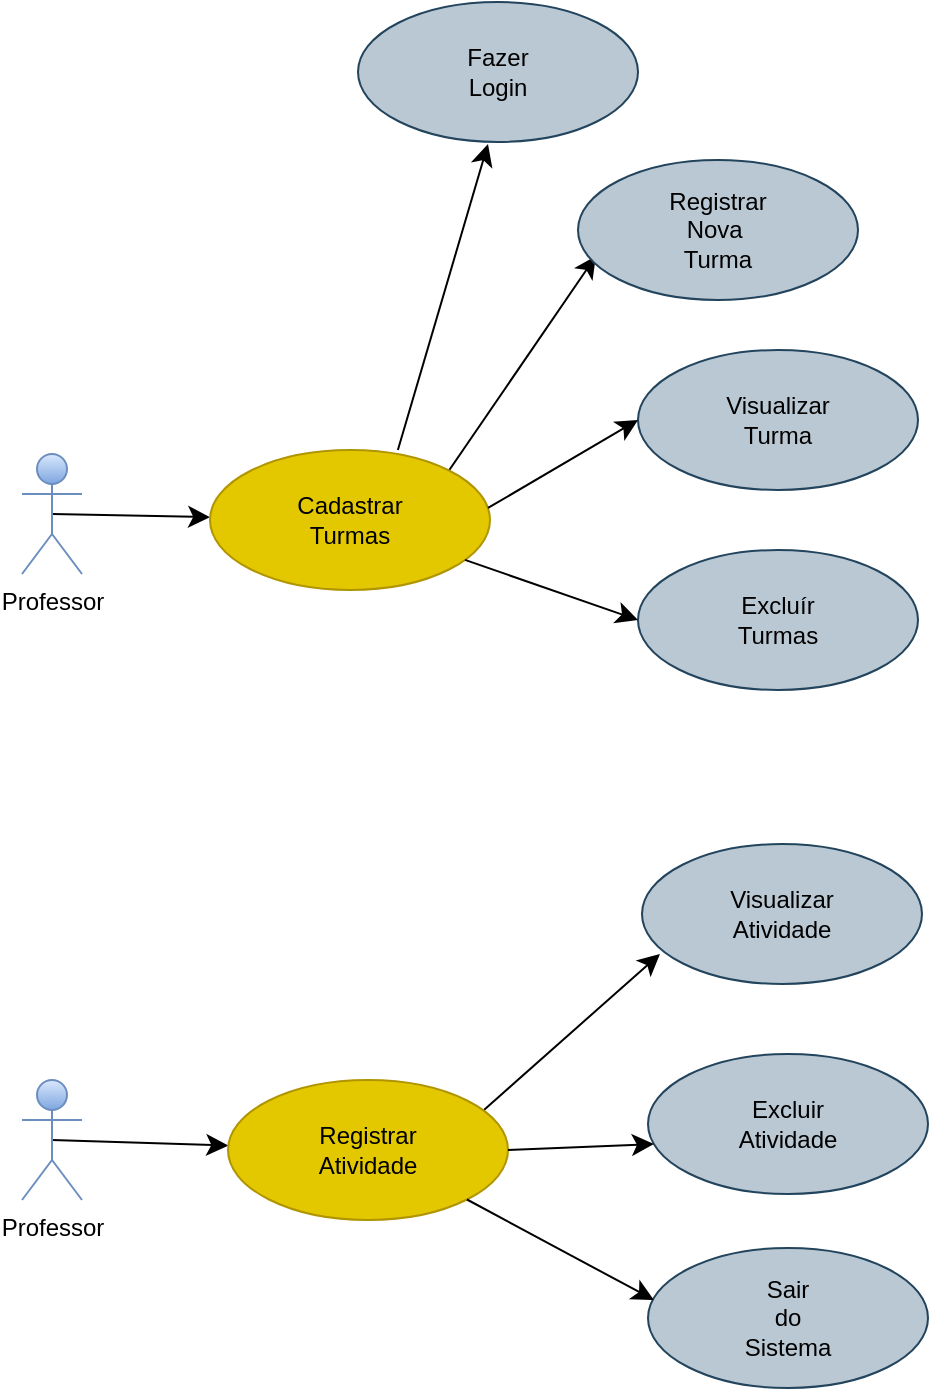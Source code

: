 <mxfile version="24.7.16" pages="2">
  <diagram name="caso de uso" id="5NJ6ZXCbGe2JpgTtU5VX">
    <mxGraphModel dx="1834" dy="1230" grid="0" gridSize="10" guides="1" tooltips="1" connect="1" arrows="1" fold="1" page="0" pageScale="1" pageWidth="827" pageHeight="1169" math="0" shadow="0">
      <root>
        <mxCell id="0" />
        <mxCell id="1" parent="0" />
        <mxCell id="PoRYr9aRWCoXE0JgbgKb-3" style="edgeStyle=none;curved=1;rounded=0;orthogonalLoop=1;jettySize=auto;html=1;exitX=0.5;exitY=0.5;exitDx=0;exitDy=0;exitPerimeter=0;fontSize=12;startSize=8;endSize=8;" edge="1" parent="1" source="PoRYr9aRWCoXE0JgbgKb-1" target="PoRYr9aRWCoXE0JgbgKb-4">
          <mxGeometry relative="1" as="geometry">
            <mxPoint x="82" y="6" as="targetPoint" />
          </mxGeometry>
        </mxCell>
        <mxCell id="PoRYr9aRWCoXE0JgbgKb-1" value="Professor" style="shape=umlActor;verticalLabelPosition=bottom;verticalAlign=top;html=1;fillColor=#dae8fc;strokeColor=#6c8ebf;gradientColor=#7ea6e0;" vertex="1" parent="1">
          <mxGeometry x="-67" y="-24" width="30" height="60" as="geometry" />
        </mxCell>
        <mxCell id="PoRYr9aRWCoXE0JgbgKb-5" style="edgeStyle=none;curved=1;rounded=0;orthogonalLoop=1;jettySize=auto;html=1;fontSize=12;startSize=8;endSize=8;entryX=0.064;entryY=0.686;entryDx=0;entryDy=0;entryPerimeter=0;exitX=1;exitY=0;exitDx=0;exitDy=0;" edge="1" parent="1" source="PoRYr9aRWCoXE0JgbgKb-4" target="PoRYr9aRWCoXE0JgbgKb-6">
          <mxGeometry relative="1" as="geometry">
            <mxPoint x="213" y="-73" as="targetPoint" />
            <mxPoint x="149" y="-20" as="sourcePoint" />
          </mxGeometry>
        </mxCell>
        <mxCell id="PoRYr9aRWCoXE0JgbgKb-4" value="&lt;div&gt;Cadastrar&lt;/div&gt;&lt;div&gt;Turmas&lt;/div&gt;" style="ellipse;whiteSpace=wrap;html=1;fillColor=#e3c800;strokeColor=#B09500;fontColor=#000000;" vertex="1" parent="1">
          <mxGeometry x="27" y="-26" width="140" height="70" as="geometry" />
        </mxCell>
        <mxCell id="PoRYr9aRWCoXE0JgbgKb-6" value="Registrar&lt;div&gt;Nova&amp;nbsp;&lt;/div&gt;&lt;div&gt;Turma&lt;/div&gt;" style="ellipse;whiteSpace=wrap;html=1;fillColor=#bac8d3;strokeColor=#23445d;" vertex="1" parent="1">
          <mxGeometry x="211" y="-171" width="140" height="70" as="geometry" />
        </mxCell>
        <mxCell id="PoRYr9aRWCoXE0JgbgKb-8" value="Visualizar&lt;div&gt;Turma&lt;/div&gt;" style="ellipse;whiteSpace=wrap;html=1;fillColor=#bac8d3;strokeColor=#23445d;" vertex="1" parent="1">
          <mxGeometry x="241" y="-76" width="140" height="70" as="geometry" />
        </mxCell>
        <mxCell id="PoRYr9aRWCoXE0JgbgKb-10" style="edgeStyle=none;curved=1;rounded=0;orthogonalLoop=1;jettySize=auto;html=1;fontSize=12;startSize=8;endSize=8;entryX=0;entryY=0.5;entryDx=0;entryDy=0;exitX=0.993;exitY=0.414;exitDx=0;exitDy=0;exitPerimeter=0;" edge="1" parent="1" source="PoRYr9aRWCoXE0JgbgKb-4" target="PoRYr9aRWCoXE0JgbgKb-8">
          <mxGeometry relative="1" as="geometry">
            <mxPoint x="215" y="9" as="targetPoint" />
            <mxPoint x="171" y="3" as="sourcePoint" />
          </mxGeometry>
        </mxCell>
        <mxCell id="PoRYr9aRWCoXE0JgbgKb-11" value="Excluír&lt;div&gt;Turmas&lt;/div&gt;" style="ellipse;whiteSpace=wrap;html=1;fillColor=#bac8d3;strokeColor=#23445d;" vertex="1" parent="1">
          <mxGeometry x="241" y="24" width="140" height="70" as="geometry" />
        </mxCell>
        <mxCell id="PoRYr9aRWCoXE0JgbgKb-12" style="edgeStyle=none;curved=1;rounded=0;orthogonalLoop=1;jettySize=auto;html=1;fontSize=12;startSize=8;endSize=8;entryX=0;entryY=0.5;entryDx=0;entryDy=0;" edge="1" parent="1" source="PoRYr9aRWCoXE0JgbgKb-4" target="PoRYr9aRWCoXE0JgbgKb-11">
          <mxGeometry relative="1" as="geometry">
            <mxPoint x="202" y="81" as="targetPoint" />
            <mxPoint x="150" y="83" as="sourcePoint" />
          </mxGeometry>
        </mxCell>
        <mxCell id="PoRYr9aRWCoXE0JgbgKb-13" style="edgeStyle=none;curved=1;rounded=0;orthogonalLoop=1;jettySize=auto;html=1;exitX=0.5;exitY=0.5;exitDx=0;exitDy=0;exitPerimeter=0;fontSize=12;startSize=8;endSize=8;" edge="1" source="PoRYr9aRWCoXE0JgbgKb-14" target="PoRYr9aRWCoXE0JgbgKb-16" parent="1">
          <mxGeometry relative="1" as="geometry">
            <mxPoint x="82" y="319" as="targetPoint" />
          </mxGeometry>
        </mxCell>
        <mxCell id="PoRYr9aRWCoXE0JgbgKb-14" value="Professor" style="shape=umlActor;verticalLabelPosition=bottom;verticalAlign=top;html=1;fillColor=#dae8fc;strokeColor=#6c8ebf;gradientColor=#7ea6e0;" vertex="1" parent="1">
          <mxGeometry x="-67" y="289" width="30" height="60" as="geometry" />
        </mxCell>
        <mxCell id="PoRYr9aRWCoXE0JgbgKb-15" style="edgeStyle=none;curved=1;rounded=0;orthogonalLoop=1;jettySize=auto;html=1;exitX=0.914;exitY=0.214;exitDx=0;exitDy=0;fontSize=12;startSize=8;endSize=8;exitPerimeter=0;entryX=0.064;entryY=0.786;entryDx=0;entryDy=0;entryPerimeter=0;" edge="1" source="PoRYr9aRWCoXE0JgbgKb-16" target="PoRYr9aRWCoXE0JgbgKb-17" parent="1">
          <mxGeometry relative="1" as="geometry">
            <mxPoint x="228" y="216" as="targetPoint" />
          </mxGeometry>
        </mxCell>
        <mxCell id="PoRYr9aRWCoXE0JgbgKb-16" value="Registrar&lt;div&gt;Atividade&lt;/div&gt;" style="ellipse;whiteSpace=wrap;html=1;fillColor=#e3c800;strokeColor=#B09500;fontColor=#000000;" vertex="1" parent="1">
          <mxGeometry x="36" y="289" width="140" height="70" as="geometry" />
        </mxCell>
        <mxCell id="PoRYr9aRWCoXE0JgbgKb-17" value="Visualizar&lt;div&gt;Atividade&lt;/div&gt;" style="ellipse;whiteSpace=wrap;html=1;fillColor=#bac8d3;strokeColor=#23445d;" vertex="1" parent="1">
          <mxGeometry x="243" y="171" width="140" height="70" as="geometry" />
        </mxCell>
        <mxCell id="PoRYr9aRWCoXE0JgbgKb-18" value="Excluir&lt;div&gt;Atividade&lt;/div&gt;" style="ellipse;whiteSpace=wrap;html=1;fillColor=#bac8d3;strokeColor=#23445d;" vertex="1" parent="1">
          <mxGeometry x="246" y="276" width="140" height="70" as="geometry" />
        </mxCell>
        <mxCell id="PoRYr9aRWCoXE0JgbgKb-19" style="edgeStyle=none;curved=1;rounded=0;orthogonalLoop=1;jettySize=auto;html=1;fontSize=12;startSize=8;endSize=8;entryX=0.021;entryY=0.643;entryDx=0;entryDy=0;exitX=1;exitY=0.5;exitDx=0;exitDy=0;entryPerimeter=0;" edge="1" source="PoRYr9aRWCoXE0JgbgKb-16" target="PoRYr9aRWCoXE0JgbgKb-18" parent="1">
          <mxGeometry relative="1" as="geometry">
            <mxPoint x="201" y="360" as="targetPoint" />
            <mxPoint x="153" y="382" as="sourcePoint" />
          </mxGeometry>
        </mxCell>
        <mxCell id="PoRYr9aRWCoXE0JgbgKb-20" value="Sair&lt;div&gt;do&lt;/div&gt;&lt;div&gt;Sistema&lt;/div&gt;" style="ellipse;whiteSpace=wrap;html=1;fillColor=#bac8d3;strokeColor=#23445d;" vertex="1" parent="1">
          <mxGeometry x="246" y="373" width="140" height="70" as="geometry" />
        </mxCell>
        <mxCell id="PoRYr9aRWCoXE0JgbgKb-21" style="edgeStyle=none;curved=1;rounded=0;orthogonalLoop=1;jettySize=auto;html=1;fontSize=12;startSize=8;endSize=8;exitX=1;exitY=1;exitDx=0;exitDy=0;entryX=0.021;entryY=0.371;entryDx=0;entryDy=0;entryPerimeter=0;" edge="1" source="PoRYr9aRWCoXE0JgbgKb-16" target="PoRYr9aRWCoXE0JgbgKb-20" parent="1">
          <mxGeometry relative="1" as="geometry">
            <mxPoint x="202" y="394" as="targetPoint" />
            <mxPoint x="150" y="396" as="sourcePoint" />
          </mxGeometry>
        </mxCell>
        <mxCell id="PoRYr9aRWCoXE0JgbgKb-22" style="edgeStyle=none;curved=1;rounded=0;orthogonalLoop=1;jettySize=auto;html=1;entryX=0;entryY=0.5;entryDx=0;entryDy=0;fontSize=12;startSize=8;endSize=8;" edge="1" parent="1" source="PoRYr9aRWCoXE0JgbgKb-8" target="PoRYr9aRWCoXE0JgbgKb-8">
          <mxGeometry relative="1" as="geometry" />
        </mxCell>
        <mxCell id="PoRYr9aRWCoXE0JgbgKb-23" style="edgeStyle=none;curved=1;rounded=0;orthogonalLoop=1;jettySize=auto;html=1;exitX=0.671;exitY=0;exitDx=0;exitDy=0;fontSize=12;startSize=8;endSize=8;exitPerimeter=0;" edge="1" parent="1" source="PoRYr9aRWCoXE0JgbgKb-4">
          <mxGeometry relative="1" as="geometry">
            <mxPoint x="166" y="-179" as="targetPoint" />
            <mxPoint x="103" y="-26" as="sourcePoint" />
          </mxGeometry>
        </mxCell>
        <mxCell id="PoRYr9aRWCoXE0JgbgKb-24" value="Fazer&lt;div&gt;Login&lt;/div&gt;" style="ellipse;whiteSpace=wrap;html=1;fillColor=#bac8d3;strokeColor=#23445d;" vertex="1" parent="1">
          <mxGeometry x="101" y="-250" width="140" height="70" as="geometry" />
        </mxCell>
      </root>
    </mxGraphModel>
  </diagram>
  <diagram id="EVrhEGA4MUcICLM4C92R" name="Página-2">
    <mxGraphModel dx="2234" dy="1230" grid="0" gridSize="10" guides="1" tooltips="1" connect="1" arrows="1" fold="1" page="0" pageScale="1" pageWidth="827" pageHeight="1169" math="0" shadow="0">
      <root>
        <mxCell id="0" />
        <mxCell id="1" parent="0" />
        <mxCell id="KfTfs4Kx2nCRbpJPHMkt-2" value="" style="endArrow=classic;html=1;rounded=0;fontSize=12;startSize=8;endSize=8;curved=1;exitX=0.25;exitY=1;exitDx=0;exitDy=0;entryX=0.98;entryY=0.358;entryDx=0;entryDy=0;entryPerimeter=0;" edge="1" parent="1" source="KfTfs4Kx2nCRbpJPHMkt-7" target="KfTfs4Kx2nCRbpJPHMkt-11">
          <mxGeometry width="50" height="50" relative="1" as="geometry">
            <mxPoint x="-321" y="-91.02" as="sourcePoint" />
            <mxPoint x="-414" y="-19" as="targetPoint" />
          </mxGeometry>
        </mxCell>
        <mxCell id="KfTfs4Kx2nCRbpJPHMkt-4" value="nome" style="strokeWidth=2;html=1;shape=mxgraph.flowchart.start_1;whiteSpace=wrap;fillColor=#f5f5f5;gradientColor=#b3b3b3;strokeColor=#666666;" vertex="1" parent="1">
          <mxGeometry x="-462" y="-16" width="100" height="60" as="geometry" />
        </mxCell>
        <mxCell id="KfTfs4Kx2nCRbpJPHMkt-5" value="e-mail" style="strokeWidth=2;html=1;shape=mxgraph.flowchart.start_1;whiteSpace=wrap;fillColor=#f5f5f5;gradientColor=#b3b3b3;strokeColor=#666666;" vertex="1" parent="1">
          <mxGeometry x="-367" y="44" width="100" height="60" as="geometry" />
        </mxCell>
        <mxCell id="KfTfs4Kx2nCRbpJPHMkt-6" value="" style="endArrow=classic;html=1;rounded=0;fontSize=12;startSize=8;endSize=8;curved=1;entryX=0.71;entryY=0.017;entryDx=0;entryDy=0;entryPerimeter=0;exitX=0.408;exitY=1;exitDx=0;exitDy=0;exitPerimeter=0;" edge="1" parent="1" source="KfTfs4Kx2nCRbpJPHMkt-7" target="KfTfs4Kx2nCRbpJPHMkt-4">
          <mxGeometry width="50" height="50" relative="1" as="geometry">
            <mxPoint x="-305" y="-86" as="sourcePoint" />
            <mxPoint x="-370" as="targetPoint" />
          </mxGeometry>
        </mxCell>
        <mxCell id="KfTfs4Kx2nCRbpJPHMkt-13" style="edgeStyle=none;curved=1;rounded=0;orthogonalLoop=1;jettySize=auto;html=1;exitX=1;exitY=0.575;exitDx=0;exitDy=0;fontSize=12;startSize=8;endSize=8;exitPerimeter=0;" edge="1" parent="1" source="KfTfs4Kx2nCRbpJPHMkt-7" target="KfTfs4Kx2nCRbpJPHMkt-14">
          <mxGeometry relative="1" as="geometry">
            <mxPoint x="-162" y="-130" as="targetPoint" />
          </mxGeometry>
        </mxCell>
        <mxCell id="KfTfs4Kx2nCRbpJPHMkt-7" value="Professor" style="rounded=0;whiteSpace=wrap;html=1;fillColor=#dae8fc;gradientColor=#7ea6e0;strokeColor=#6c8ebf;" vertex="1" parent="1">
          <mxGeometry x="-370" y="-160" width="120" height="60" as="geometry" />
        </mxCell>
        <mxCell id="KfTfs4Kx2nCRbpJPHMkt-8" value="" style="endArrow=classic;html=1;rounded=0;fontSize=12;startSize=8;endSize=8;curved=1;entryX=0.5;entryY=0;entryDx=0;entryDy=0;entryPerimeter=0;exitX=0.5;exitY=1;exitDx=0;exitDy=0;" edge="1" parent="1" source="KfTfs4Kx2nCRbpJPHMkt-7" target="KfTfs4Kx2nCRbpJPHMkt-5">
          <mxGeometry width="50" height="50" relative="1" as="geometry">
            <mxPoint x="-255" y="-87" as="sourcePoint" />
            <mxPoint x="-261" y="6" as="targetPoint" />
          </mxGeometry>
        </mxCell>
        <mxCell id="KfTfs4Kx2nCRbpJPHMkt-9" value="senha" style="strokeWidth=2;html=1;shape=mxgraph.flowchart.start_1;whiteSpace=wrap;fillColor=#f5f5f5;gradientColor=#b3b3b3;strokeColor=#666666;" vertex="1" parent="1">
          <mxGeometry x="-265" y="13" width="100" height="60" as="geometry" />
        </mxCell>
        <mxCell id="KfTfs4Kx2nCRbpJPHMkt-10" value="" style="endArrow=classic;html=1;rounded=0;fontSize=12;startSize=8;endSize=8;curved=1;exitX=0.675;exitY=1.017;exitDx=0;exitDy=0;exitPerimeter=0;" edge="1" parent="1" source="KfTfs4Kx2nCRbpJPHMkt-7" target="KfTfs4Kx2nCRbpJPHMkt-9">
          <mxGeometry width="50" height="50" relative="1" as="geometry">
            <mxPoint x="-270" y="-97" as="sourcePoint" />
            <mxPoint x="-181" y="10" as="targetPoint" />
          </mxGeometry>
        </mxCell>
        <mxCell id="KfTfs4Kx2nCRbpJPHMkt-11" value="id professor" style="ellipse;whiteSpace=wrap;html=1;align=center;fontStyle=4;fillColor=#d5e8d4;gradientColor=#97d077;strokeColor=#82b366;" vertex="1" parent="1">
          <mxGeometry x="-526" y="-94" width="100" height="67" as="geometry" />
        </mxCell>
        <mxCell id="KfTfs4Kx2nCRbpJPHMkt-21" style="edgeStyle=none;curved=1;rounded=0;orthogonalLoop=1;jettySize=auto;html=1;exitX=0.2;exitY=0.967;exitDx=0;exitDy=0;entryX=1;entryY=0;entryDx=0;entryDy=0;fontSize=12;startSize=8;endSize=8;exitPerimeter=0;" edge="1" parent="1" source="KfTfs4Kx2nCRbpJPHMkt-12" target="KfTfs4Kx2nCRbpJPHMkt-16">
          <mxGeometry relative="1" as="geometry" />
        </mxCell>
        <mxCell id="KfTfs4Kx2nCRbpJPHMkt-32" style="edgeStyle=none;curved=1;rounded=0;orthogonalLoop=1;jettySize=auto;html=1;exitX=1;exitY=0.5;exitDx=0;exitDy=0;fontSize=12;startSize=8;endSize=8;" edge="1" parent="1" source="KfTfs4Kx2nCRbpJPHMkt-12">
          <mxGeometry relative="1" as="geometry">
            <mxPoint x="252" y="-124" as="targetPoint" />
          </mxGeometry>
        </mxCell>
        <mxCell id="KfTfs4Kx2nCRbpJPHMkt-12" value="Turma" style="rounded=0;whiteSpace=wrap;html=1;fillColor=#dae8fc;gradientColor=#7ea6e0;strokeColor=#6c8ebf;" vertex="1" parent="1">
          <mxGeometry x="-16" y="-154" width="130" height="60" as="geometry" />
        </mxCell>
        <mxCell id="KfTfs4Kx2nCRbpJPHMkt-14" value="possui" style="strokeWidth=2;html=1;shape=mxgraph.flowchart.decision;whiteSpace=wrap;fillColor=#ffcd28;gradientColor=#ffa500;strokeColor=#d79b00;" vertex="1" parent="1">
          <mxGeometry x="-162" y="-158" width="67" height="69" as="geometry" />
        </mxCell>
        <mxCell id="KfTfs4Kx2nCRbpJPHMkt-16" value="id_turma" style="ellipse;whiteSpace=wrap;html=1;align=center;fontStyle=4;fillColor=#d5e8d4;gradientColor=#97d077;strokeColor=#82b366;" vertex="1" parent="1">
          <mxGeometry x="-106" y="-51" width="100" height="67" as="geometry" />
        </mxCell>
        <mxCell id="KfTfs4Kx2nCRbpJPHMkt-17" value="nome_turma" style="strokeWidth=2;html=1;shape=mxgraph.flowchart.start_1;whiteSpace=wrap;fillColor=#f5f5f5;gradientColor=#b3b3b3;strokeColor=#666666;" vertex="1" parent="1">
          <mxGeometry x="-51" y="34" width="100" height="60" as="geometry" />
        </mxCell>
        <mxCell id="KfTfs4Kx2nCRbpJPHMkt-18" value="Ano" style="strokeWidth=2;html=1;shape=mxgraph.flowchart.start_1;whiteSpace=wrap;fillColor=#f5f5f5;gradientColor=#b3b3b3;strokeColor=#666666;" vertex="1" parent="1">
          <mxGeometry x="71" y="38" width="100" height="60" as="geometry" />
        </mxCell>
        <mxCell id="KfTfs4Kx2nCRbpJPHMkt-19" style="edgeStyle=none;curved=1;rounded=0;orthogonalLoop=1;jettySize=auto;html=1;exitX=1;exitY=0.5;exitDx=0;exitDy=0;exitPerimeter=0;fontSize=12;startSize=8;endSize=8;" edge="1" parent="1" source="KfTfs4Kx2nCRbpJPHMkt-14">
          <mxGeometry relative="1" as="geometry">
            <mxPoint x="-17" y="-122" as="targetPoint" />
          </mxGeometry>
        </mxCell>
        <mxCell id="KfTfs4Kx2nCRbpJPHMkt-22" style="edgeStyle=none;curved=1;rounded=0;orthogonalLoop=1;jettySize=auto;html=1;exitX=0.331;exitY=1;exitDx=0;exitDy=0;entryX=0.68;entryY=0.033;entryDx=0;entryDy=0;entryPerimeter=0;fontSize=12;startSize=8;endSize=8;exitPerimeter=0;" edge="1" parent="1" source="KfTfs4Kx2nCRbpJPHMkt-12" target="KfTfs4Kx2nCRbpJPHMkt-17">
          <mxGeometry relative="1" as="geometry" />
        </mxCell>
        <mxCell id="KfTfs4Kx2nCRbpJPHMkt-23" style="edgeStyle=none;curved=1;rounded=0;orthogonalLoop=1;jettySize=auto;html=1;exitX=0.569;exitY=0.983;exitDx=0;exitDy=0;entryX=0.34;entryY=0.05;entryDx=0;entryDy=0;entryPerimeter=0;fontSize=12;startSize=8;endSize=8;exitPerimeter=0;" edge="1" parent="1" source="KfTfs4Kx2nCRbpJPHMkt-12" target="KfTfs4Kx2nCRbpJPHMkt-18">
          <mxGeometry relative="1" as="geometry" />
        </mxCell>
        <mxCell id="KfTfs4Kx2nCRbpJPHMkt-24" style="edgeStyle=none;curved=1;rounded=0;orthogonalLoop=1;jettySize=auto;html=1;fontSize=12;startSize=8;endSize=8;entryX=0;entryY=0;entryDx=0;entryDy=0;" edge="1" parent="1" target="KfTfs4Kx2nCRbpJPHMkt-27">
          <mxGeometry relative="1" as="geometry">
            <mxPoint x="89" y="-95" as="sourcePoint" />
            <mxPoint x="143" y="-49" as="targetPoint" />
          </mxGeometry>
        </mxCell>
        <mxCell id="KfTfs4Kx2nCRbpJPHMkt-25" value="1" style="text;html=1;align=center;verticalAlign=middle;resizable=0;points=[];autosize=1;strokeColor=none;fillColor=none;fontSize=16;" vertex="1" parent="1">
          <mxGeometry x="-222" y="-148.5" width="27" height="31" as="geometry" />
        </mxCell>
        <mxCell id="KfTfs4Kx2nCRbpJPHMkt-26" value="N" style="text;html=1;align=center;verticalAlign=middle;resizable=0;points=[];autosize=1;strokeColor=none;fillColor=none;fontSize=16;" vertex="1" parent="1">
          <mxGeometry x="-77.5" y="-148.5" width="30" height="31" as="geometry" />
        </mxCell>
        <mxCell id="KfTfs4Kx2nCRbpJPHMkt-27" value="&lt;span style=&quot;border-bottom: 1px dotted&quot;&gt;id_professor&lt;/span&gt;" style="ellipse;whiteSpace=wrap;html=1;align=center;fillColor=#fff2cc;gradientColor=#ffd966;strokeColor=#d6b656;" vertex="1" parent="1">
          <mxGeometry x="127" y="-51" width="101" height="62" as="geometry" />
        </mxCell>
        <mxCell id="KfTfs4Kx2nCRbpJPHMkt-30" value="Atividades" style="rounded=0;whiteSpace=wrap;html=1;fillColor=#dae8fc;gradientColor=#7ea6e0;strokeColor=#6c8ebf;" vertex="1" parent="1">
          <mxGeometry x="426" y="-154" width="130" height="60" as="geometry" />
        </mxCell>
        <mxCell id="KfTfs4Kx2nCRbpJPHMkt-35" style="edgeStyle=none;curved=1;rounded=0;orthogonalLoop=1;jettySize=auto;html=1;exitX=1;exitY=0.5;exitDx=0;exitDy=0;exitPerimeter=0;entryX=0;entryY=0.5;entryDx=0;entryDy=0;fontSize=12;startSize=8;endSize=8;" edge="1" parent="1" source="KfTfs4Kx2nCRbpJPHMkt-33" target="KfTfs4Kx2nCRbpJPHMkt-30">
          <mxGeometry relative="1" as="geometry" />
        </mxCell>
        <mxCell id="KfTfs4Kx2nCRbpJPHMkt-33" value="possui" style="strokeWidth=2;html=1;shape=mxgraph.flowchart.decision;whiteSpace=wrap;fillColor=#ffcd28;gradientColor=#ffa500;strokeColor=#d79b00;" vertex="1" parent="1">
          <mxGeometry x="255" y="-158" width="67" height="69" as="geometry" />
        </mxCell>
        <mxCell id="KfTfs4Kx2nCRbpJPHMkt-34" value="1" style="text;html=1;align=center;verticalAlign=middle;resizable=0;points=[];autosize=1;strokeColor=none;fillColor=none;fontSize=16;" vertex="1" parent="1">
          <mxGeometry x="164.5" y="-148.5" width="27" height="31" as="geometry" />
        </mxCell>
        <mxCell id="KfTfs4Kx2nCRbpJPHMkt-38" value="N" style="text;html=1;align=center;verticalAlign=middle;resizable=0;points=[];autosize=1;strokeColor=none;fillColor=none;fontSize=16;" vertex="1" parent="1">
          <mxGeometry x="355" y="-148.5" width="30" height="31" as="geometry" />
        </mxCell>
        <mxCell id="KfTfs4Kx2nCRbpJPHMkt-39" value="id_atividade" style="ellipse;whiteSpace=wrap;html=1;align=center;fontStyle=4;fillColor=#d5e8d4;gradientColor=#97d077;strokeColor=#82b366;" vertex="1" parent="1">
          <mxGeometry x="318" y="-56" width="100" height="67" as="geometry" />
        </mxCell>
        <mxCell id="KfTfs4Kx2nCRbpJPHMkt-40" value="" style="endArrow=classic;html=1;rounded=0;fontSize=12;startSize=8;endSize=8;curved=1;entryX=0.5;entryY=0;entryDx=0;entryDy=0;entryPerimeter=0;exitX=0.392;exitY=0.983;exitDx=0;exitDy=0;exitPerimeter=0;" edge="1" target="KfTfs4Kx2nCRbpJPHMkt-41" parent="1" source="KfTfs4Kx2nCRbpJPHMkt-30">
          <mxGeometry width="50" height="50" relative="1" as="geometry">
            <mxPoint x="434" y="4" as="sourcePoint" />
            <mxPoint x="385" y="104" as="targetPoint" />
          </mxGeometry>
        </mxCell>
        <mxCell id="KfTfs4Kx2nCRbpJPHMkt-41" value="descricao" style="strokeWidth=2;html=1;shape=mxgraph.flowchart.start_1;whiteSpace=wrap;fillColor=#f5f5f5;gradientColor=#b3b3b3;strokeColor=#666666;" vertex="1" parent="1">
          <mxGeometry x="401" y="19" width="100" height="60" as="geometry" />
        </mxCell>
        <mxCell id="KfTfs4Kx2nCRbpJPHMkt-42" value="data" style="strokeWidth=2;html=1;shape=mxgraph.flowchart.start_1;whiteSpace=wrap;fillColor=#f5f5f5;gradientColor=#b3b3b3;strokeColor=#666666;" vertex="1" parent="1">
          <mxGeometry x="517" y="19" width="100" height="60" as="geometry" />
        </mxCell>
        <mxCell id="KfTfs4Kx2nCRbpJPHMkt-43" value="&lt;span style=&quot;border-bottom: 1px dotted&quot;&gt;id_turma&lt;/span&gt;" style="ellipse;whiteSpace=wrap;html=1;align=center;fillColor=#fff2cc;gradientColor=#ffd966;strokeColor=#d6b656;" vertex="1" parent="1">
          <mxGeometry x="574" y="-58" width="101" height="62" as="geometry" />
        </mxCell>
        <mxCell id="KfTfs4Kx2nCRbpJPHMkt-45" value="" style="endArrow=classic;html=1;rounded=0;fontSize=12;startSize=8;endSize=8;curved=1;entryX=1;entryY=0;entryDx=0;entryDy=0;exitX=0.392;exitY=0.983;exitDx=0;exitDy=0;exitPerimeter=0;" edge="1" parent="1" target="KfTfs4Kx2nCRbpJPHMkt-39">
          <mxGeometry width="50" height="50" relative="1" as="geometry">
            <mxPoint x="452" y="-95" as="sourcePoint" />
            <mxPoint x="426" y="19" as="targetPoint" />
          </mxGeometry>
        </mxCell>
        <mxCell id="KfTfs4Kx2nCRbpJPHMkt-46" value="" style="endArrow=classic;html=1;rounded=0;fontSize=12;startSize=8;endSize=8;curved=1;entryX=0.26;entryY=0.033;entryDx=0;entryDy=0;entryPerimeter=0;exitX=0.538;exitY=0.983;exitDx=0;exitDy=0;exitPerimeter=0;" edge="1" parent="1" source="KfTfs4Kx2nCRbpJPHMkt-30" target="KfTfs4Kx2nCRbpJPHMkt-42">
          <mxGeometry width="50" height="50" relative="1" as="geometry">
            <mxPoint x="504" y="-87" as="sourcePoint" />
            <mxPoint x="478" y="27" as="targetPoint" />
          </mxGeometry>
        </mxCell>
        <mxCell id="KfTfs4Kx2nCRbpJPHMkt-47" value="" style="endArrow=classic;html=1;rounded=0;fontSize=12;startSize=8;endSize=8;curved=1;entryX=0.03;entryY=0.306;entryDx=0;entryDy=0;entryPerimeter=0;exitX=0.75;exitY=1;exitDx=0;exitDy=0;" edge="1" parent="1" source="KfTfs4Kx2nCRbpJPHMkt-30" target="KfTfs4Kx2nCRbpJPHMkt-43">
          <mxGeometry width="50" height="50" relative="1" as="geometry">
            <mxPoint x="506" y="-85" as="sourcePoint" />
            <mxPoint x="553" y="31" as="targetPoint" />
          </mxGeometry>
        </mxCell>
        <mxCell id="KfTfs4Kx2nCRbpJPHMkt-50" value="&lt;font style=&quot;font-size: 19px;&quot;&gt;&lt;b&gt;Entidade Relacionamento (DER)&lt;/b&gt;&lt;/font&gt;" style="rounded=1;whiteSpace=wrap;html=1;fillColor=#dae8fc;gradientColor=#7ea6e0;strokeColor=#6c8ebf;" vertex="1" parent="1">
          <mxGeometry x="-132" y="-317" width="376" height="60" as="geometry" />
        </mxCell>
      </root>
    </mxGraphModel>
  </diagram>
</mxfile>
